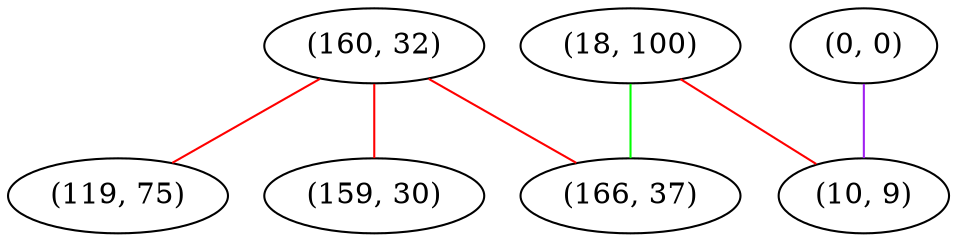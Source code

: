 graph "" {
"(160, 32)";
"(119, 75)";
"(18, 100)";
"(0, 0)";
"(10, 9)";
"(159, 30)";
"(166, 37)";
"(160, 32)" -- "(119, 75)"  [color=red, key=0, weight=1];
"(160, 32)" -- "(159, 30)"  [color=red, key=0, weight=1];
"(160, 32)" -- "(166, 37)"  [color=red, key=0, weight=1];
"(18, 100)" -- "(166, 37)"  [color=green, key=0, weight=2];
"(18, 100)" -- "(10, 9)"  [color=red, key=0, weight=1];
"(0, 0)" -- "(10, 9)"  [color=purple, key=0, weight=4];
}
